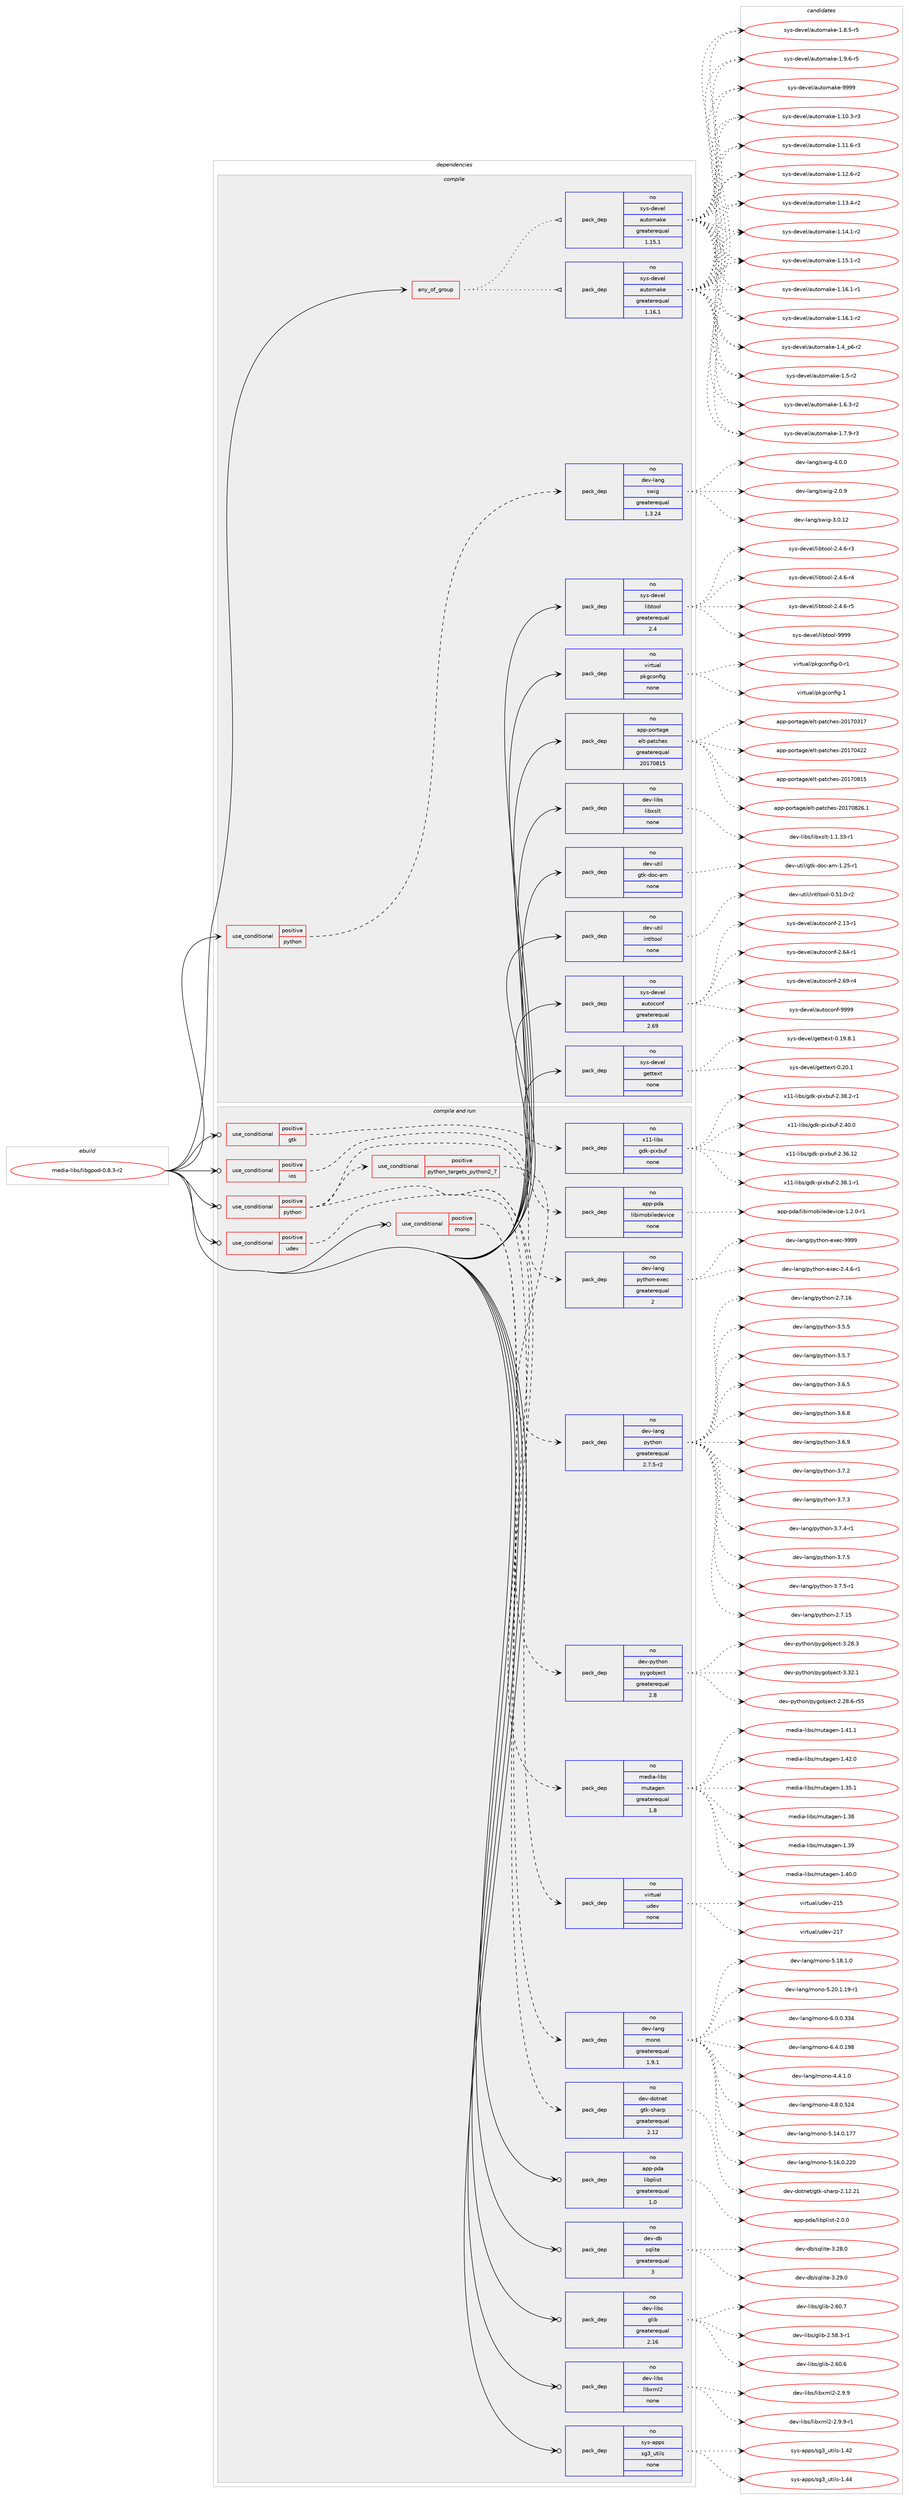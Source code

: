 digraph prolog {

# *************
# Graph options
# *************

newrank=true;
concentrate=true;
compound=true;
graph [rankdir=LR,fontname=Helvetica,fontsize=10,ranksep=1.5];#, ranksep=2.5, nodesep=0.2];
edge  [arrowhead=vee];
node  [fontname=Helvetica,fontsize=10];

# **********
# The ebuild
# **********

subgraph cluster_leftcol {
color=gray;
rank=same;
label=<<i>ebuild</i>>;
id [label="media-libs/libgpod-0.8.3-r2", color=red, width=4, href="../media-libs/libgpod-0.8.3-r2.svg"];
}

# ****************
# The dependencies
# ****************

subgraph cluster_midcol {
color=gray;
label=<<i>dependencies</i>>;
subgraph cluster_compile {
fillcolor="#eeeeee";
style=filled;
label=<<i>compile</i>>;
subgraph any13255 {
dependency787491 [label=<<TABLE BORDER="0" CELLBORDER="1" CELLSPACING="0" CELLPADDING="4"><TR><TD CELLPADDING="10">any_of_group</TD></TR></TABLE>>, shape=none, color=red];subgraph pack582276 {
dependency787492 [label=<<TABLE BORDER="0" CELLBORDER="1" CELLSPACING="0" CELLPADDING="4" WIDTH="220"><TR><TD ROWSPAN="6" CELLPADDING="30">pack_dep</TD></TR><TR><TD WIDTH="110">no</TD></TR><TR><TD>sys-devel</TD></TR><TR><TD>automake</TD></TR><TR><TD>greaterequal</TD></TR><TR><TD>1.16.1</TD></TR></TABLE>>, shape=none, color=blue];
}
dependency787491:e -> dependency787492:w [weight=20,style="dotted",arrowhead="oinv"];
subgraph pack582277 {
dependency787493 [label=<<TABLE BORDER="0" CELLBORDER="1" CELLSPACING="0" CELLPADDING="4" WIDTH="220"><TR><TD ROWSPAN="6" CELLPADDING="30">pack_dep</TD></TR><TR><TD WIDTH="110">no</TD></TR><TR><TD>sys-devel</TD></TR><TR><TD>automake</TD></TR><TR><TD>greaterequal</TD></TR><TR><TD>1.15.1</TD></TR></TABLE>>, shape=none, color=blue];
}
dependency787491:e -> dependency787493:w [weight=20,style="dotted",arrowhead="oinv"];
}
id:e -> dependency787491:w [weight=20,style="solid",arrowhead="vee"];
subgraph cond191527 {
dependency787494 [label=<<TABLE BORDER="0" CELLBORDER="1" CELLSPACING="0" CELLPADDING="4"><TR><TD ROWSPAN="3" CELLPADDING="10">use_conditional</TD></TR><TR><TD>positive</TD></TR><TR><TD>python</TD></TR></TABLE>>, shape=none, color=red];
subgraph pack582278 {
dependency787495 [label=<<TABLE BORDER="0" CELLBORDER="1" CELLSPACING="0" CELLPADDING="4" WIDTH="220"><TR><TD ROWSPAN="6" CELLPADDING="30">pack_dep</TD></TR><TR><TD WIDTH="110">no</TD></TR><TR><TD>dev-lang</TD></TR><TR><TD>swig</TD></TR><TR><TD>greaterequal</TD></TR><TR><TD>1.3.24</TD></TR></TABLE>>, shape=none, color=blue];
}
dependency787494:e -> dependency787495:w [weight=20,style="dashed",arrowhead="vee"];
}
id:e -> dependency787494:w [weight=20,style="solid",arrowhead="vee"];
subgraph pack582279 {
dependency787496 [label=<<TABLE BORDER="0" CELLBORDER="1" CELLSPACING="0" CELLPADDING="4" WIDTH="220"><TR><TD ROWSPAN="6" CELLPADDING="30">pack_dep</TD></TR><TR><TD WIDTH="110">no</TD></TR><TR><TD>app-portage</TD></TR><TR><TD>elt-patches</TD></TR><TR><TD>greaterequal</TD></TR><TR><TD>20170815</TD></TR></TABLE>>, shape=none, color=blue];
}
id:e -> dependency787496:w [weight=20,style="solid",arrowhead="vee"];
subgraph pack582280 {
dependency787497 [label=<<TABLE BORDER="0" CELLBORDER="1" CELLSPACING="0" CELLPADDING="4" WIDTH="220"><TR><TD ROWSPAN="6" CELLPADDING="30">pack_dep</TD></TR><TR><TD WIDTH="110">no</TD></TR><TR><TD>dev-libs</TD></TR><TR><TD>libxslt</TD></TR><TR><TD>none</TD></TR><TR><TD></TD></TR></TABLE>>, shape=none, color=blue];
}
id:e -> dependency787497:w [weight=20,style="solid",arrowhead="vee"];
subgraph pack582281 {
dependency787498 [label=<<TABLE BORDER="0" CELLBORDER="1" CELLSPACING="0" CELLPADDING="4" WIDTH="220"><TR><TD ROWSPAN="6" CELLPADDING="30">pack_dep</TD></TR><TR><TD WIDTH="110">no</TD></TR><TR><TD>dev-util</TD></TR><TR><TD>gtk-doc-am</TD></TR><TR><TD>none</TD></TR><TR><TD></TD></TR></TABLE>>, shape=none, color=blue];
}
id:e -> dependency787498:w [weight=20,style="solid",arrowhead="vee"];
subgraph pack582282 {
dependency787499 [label=<<TABLE BORDER="0" CELLBORDER="1" CELLSPACING="0" CELLPADDING="4" WIDTH="220"><TR><TD ROWSPAN="6" CELLPADDING="30">pack_dep</TD></TR><TR><TD WIDTH="110">no</TD></TR><TR><TD>dev-util</TD></TR><TR><TD>intltool</TD></TR><TR><TD>none</TD></TR><TR><TD></TD></TR></TABLE>>, shape=none, color=blue];
}
id:e -> dependency787499:w [weight=20,style="solid",arrowhead="vee"];
subgraph pack582283 {
dependency787500 [label=<<TABLE BORDER="0" CELLBORDER="1" CELLSPACING="0" CELLPADDING="4" WIDTH="220"><TR><TD ROWSPAN="6" CELLPADDING="30">pack_dep</TD></TR><TR><TD WIDTH="110">no</TD></TR><TR><TD>sys-devel</TD></TR><TR><TD>autoconf</TD></TR><TR><TD>greaterequal</TD></TR><TR><TD>2.69</TD></TR></TABLE>>, shape=none, color=blue];
}
id:e -> dependency787500:w [weight=20,style="solid",arrowhead="vee"];
subgraph pack582284 {
dependency787501 [label=<<TABLE BORDER="0" CELLBORDER="1" CELLSPACING="0" CELLPADDING="4" WIDTH="220"><TR><TD ROWSPAN="6" CELLPADDING="30">pack_dep</TD></TR><TR><TD WIDTH="110">no</TD></TR><TR><TD>sys-devel</TD></TR><TR><TD>gettext</TD></TR><TR><TD>none</TD></TR><TR><TD></TD></TR></TABLE>>, shape=none, color=blue];
}
id:e -> dependency787501:w [weight=20,style="solid",arrowhead="vee"];
subgraph pack582285 {
dependency787502 [label=<<TABLE BORDER="0" CELLBORDER="1" CELLSPACING="0" CELLPADDING="4" WIDTH="220"><TR><TD ROWSPAN="6" CELLPADDING="30">pack_dep</TD></TR><TR><TD WIDTH="110">no</TD></TR><TR><TD>sys-devel</TD></TR><TR><TD>libtool</TD></TR><TR><TD>greaterequal</TD></TR><TR><TD>2.4</TD></TR></TABLE>>, shape=none, color=blue];
}
id:e -> dependency787502:w [weight=20,style="solid",arrowhead="vee"];
subgraph pack582286 {
dependency787503 [label=<<TABLE BORDER="0" CELLBORDER="1" CELLSPACING="0" CELLPADDING="4" WIDTH="220"><TR><TD ROWSPAN="6" CELLPADDING="30">pack_dep</TD></TR><TR><TD WIDTH="110">no</TD></TR><TR><TD>virtual</TD></TR><TR><TD>pkgconfig</TD></TR><TR><TD>none</TD></TR><TR><TD></TD></TR></TABLE>>, shape=none, color=blue];
}
id:e -> dependency787503:w [weight=20,style="solid",arrowhead="vee"];
}
subgraph cluster_compileandrun {
fillcolor="#eeeeee";
style=filled;
label=<<i>compile and run</i>>;
subgraph cond191528 {
dependency787504 [label=<<TABLE BORDER="0" CELLBORDER="1" CELLSPACING="0" CELLPADDING="4"><TR><TD ROWSPAN="3" CELLPADDING="10">use_conditional</TD></TR><TR><TD>positive</TD></TR><TR><TD>gtk</TD></TR></TABLE>>, shape=none, color=red];
subgraph pack582287 {
dependency787505 [label=<<TABLE BORDER="0" CELLBORDER="1" CELLSPACING="0" CELLPADDING="4" WIDTH="220"><TR><TD ROWSPAN="6" CELLPADDING="30">pack_dep</TD></TR><TR><TD WIDTH="110">no</TD></TR><TR><TD>x11-libs</TD></TR><TR><TD>gdk-pixbuf</TD></TR><TR><TD>none</TD></TR><TR><TD></TD></TR></TABLE>>, shape=none, color=blue];
}
dependency787504:e -> dependency787505:w [weight=20,style="dashed",arrowhead="vee"];
}
id:e -> dependency787504:w [weight=20,style="solid",arrowhead="odotvee"];
subgraph cond191529 {
dependency787506 [label=<<TABLE BORDER="0" CELLBORDER="1" CELLSPACING="0" CELLPADDING="4"><TR><TD ROWSPAN="3" CELLPADDING="10">use_conditional</TD></TR><TR><TD>positive</TD></TR><TR><TD>ios</TD></TR></TABLE>>, shape=none, color=red];
subgraph pack582288 {
dependency787507 [label=<<TABLE BORDER="0" CELLBORDER="1" CELLSPACING="0" CELLPADDING="4" WIDTH="220"><TR><TD ROWSPAN="6" CELLPADDING="30">pack_dep</TD></TR><TR><TD WIDTH="110">no</TD></TR><TR><TD>app-pda</TD></TR><TR><TD>libimobiledevice</TD></TR><TR><TD>none</TD></TR><TR><TD></TD></TR></TABLE>>, shape=none, color=blue];
}
dependency787506:e -> dependency787507:w [weight=20,style="dashed",arrowhead="vee"];
}
id:e -> dependency787506:w [weight=20,style="solid",arrowhead="odotvee"];
subgraph cond191530 {
dependency787508 [label=<<TABLE BORDER="0" CELLBORDER="1" CELLSPACING="0" CELLPADDING="4"><TR><TD ROWSPAN="3" CELLPADDING="10">use_conditional</TD></TR><TR><TD>positive</TD></TR><TR><TD>mono</TD></TR></TABLE>>, shape=none, color=red];
subgraph pack582289 {
dependency787509 [label=<<TABLE BORDER="0" CELLBORDER="1" CELLSPACING="0" CELLPADDING="4" WIDTH="220"><TR><TD ROWSPAN="6" CELLPADDING="30">pack_dep</TD></TR><TR><TD WIDTH="110">no</TD></TR><TR><TD>dev-lang</TD></TR><TR><TD>mono</TD></TR><TR><TD>greaterequal</TD></TR><TR><TD>1.9.1</TD></TR></TABLE>>, shape=none, color=blue];
}
dependency787508:e -> dependency787509:w [weight=20,style="dashed",arrowhead="vee"];
subgraph pack582290 {
dependency787510 [label=<<TABLE BORDER="0" CELLBORDER="1" CELLSPACING="0" CELLPADDING="4" WIDTH="220"><TR><TD ROWSPAN="6" CELLPADDING="30">pack_dep</TD></TR><TR><TD WIDTH="110">no</TD></TR><TR><TD>dev-dotnet</TD></TR><TR><TD>gtk-sharp</TD></TR><TR><TD>greaterequal</TD></TR><TR><TD>2.12</TD></TR></TABLE>>, shape=none, color=blue];
}
dependency787508:e -> dependency787510:w [weight=20,style="dashed",arrowhead="vee"];
}
id:e -> dependency787508:w [weight=20,style="solid",arrowhead="odotvee"];
subgraph cond191531 {
dependency787511 [label=<<TABLE BORDER="0" CELLBORDER="1" CELLSPACING="0" CELLPADDING="4"><TR><TD ROWSPAN="3" CELLPADDING="10">use_conditional</TD></TR><TR><TD>positive</TD></TR><TR><TD>python</TD></TR></TABLE>>, shape=none, color=red];
subgraph cond191532 {
dependency787512 [label=<<TABLE BORDER="0" CELLBORDER="1" CELLSPACING="0" CELLPADDING="4"><TR><TD ROWSPAN="3" CELLPADDING="10">use_conditional</TD></TR><TR><TD>positive</TD></TR><TR><TD>python_targets_python2_7</TD></TR></TABLE>>, shape=none, color=red];
subgraph pack582291 {
dependency787513 [label=<<TABLE BORDER="0" CELLBORDER="1" CELLSPACING="0" CELLPADDING="4" WIDTH="220"><TR><TD ROWSPAN="6" CELLPADDING="30">pack_dep</TD></TR><TR><TD WIDTH="110">no</TD></TR><TR><TD>dev-lang</TD></TR><TR><TD>python</TD></TR><TR><TD>greaterequal</TD></TR><TR><TD>2.7.5-r2</TD></TR></TABLE>>, shape=none, color=blue];
}
dependency787512:e -> dependency787513:w [weight=20,style="dashed",arrowhead="vee"];
}
dependency787511:e -> dependency787512:w [weight=20,style="dashed",arrowhead="vee"];
subgraph pack582292 {
dependency787514 [label=<<TABLE BORDER="0" CELLBORDER="1" CELLSPACING="0" CELLPADDING="4" WIDTH="220"><TR><TD ROWSPAN="6" CELLPADDING="30">pack_dep</TD></TR><TR><TD WIDTH="110">no</TD></TR><TR><TD>dev-lang</TD></TR><TR><TD>python-exec</TD></TR><TR><TD>greaterequal</TD></TR><TR><TD>2</TD></TR></TABLE>>, shape=none, color=blue];
}
dependency787511:e -> dependency787514:w [weight=20,style="dashed",arrowhead="vee"];
subgraph pack582293 {
dependency787515 [label=<<TABLE BORDER="0" CELLBORDER="1" CELLSPACING="0" CELLPADDING="4" WIDTH="220"><TR><TD ROWSPAN="6" CELLPADDING="30">pack_dep</TD></TR><TR><TD WIDTH="110">no</TD></TR><TR><TD>media-libs</TD></TR><TR><TD>mutagen</TD></TR><TR><TD>greaterequal</TD></TR><TR><TD>1.8</TD></TR></TABLE>>, shape=none, color=blue];
}
dependency787511:e -> dependency787515:w [weight=20,style="dashed",arrowhead="vee"];
subgraph pack582294 {
dependency787516 [label=<<TABLE BORDER="0" CELLBORDER="1" CELLSPACING="0" CELLPADDING="4" WIDTH="220"><TR><TD ROWSPAN="6" CELLPADDING="30">pack_dep</TD></TR><TR><TD WIDTH="110">no</TD></TR><TR><TD>dev-python</TD></TR><TR><TD>pygobject</TD></TR><TR><TD>greaterequal</TD></TR><TR><TD>2.8</TD></TR></TABLE>>, shape=none, color=blue];
}
dependency787511:e -> dependency787516:w [weight=20,style="dashed",arrowhead="vee"];
}
id:e -> dependency787511:w [weight=20,style="solid",arrowhead="odotvee"];
subgraph cond191533 {
dependency787517 [label=<<TABLE BORDER="0" CELLBORDER="1" CELLSPACING="0" CELLPADDING="4"><TR><TD ROWSPAN="3" CELLPADDING="10">use_conditional</TD></TR><TR><TD>positive</TD></TR><TR><TD>udev</TD></TR></TABLE>>, shape=none, color=red];
subgraph pack582295 {
dependency787518 [label=<<TABLE BORDER="0" CELLBORDER="1" CELLSPACING="0" CELLPADDING="4" WIDTH="220"><TR><TD ROWSPAN="6" CELLPADDING="30">pack_dep</TD></TR><TR><TD WIDTH="110">no</TD></TR><TR><TD>virtual</TD></TR><TR><TD>udev</TD></TR><TR><TD>none</TD></TR><TR><TD></TD></TR></TABLE>>, shape=none, color=blue];
}
dependency787517:e -> dependency787518:w [weight=20,style="dashed",arrowhead="vee"];
}
id:e -> dependency787517:w [weight=20,style="solid",arrowhead="odotvee"];
subgraph pack582296 {
dependency787519 [label=<<TABLE BORDER="0" CELLBORDER="1" CELLSPACING="0" CELLPADDING="4" WIDTH="220"><TR><TD ROWSPAN="6" CELLPADDING="30">pack_dep</TD></TR><TR><TD WIDTH="110">no</TD></TR><TR><TD>app-pda</TD></TR><TR><TD>libplist</TD></TR><TR><TD>greaterequal</TD></TR><TR><TD>1.0</TD></TR></TABLE>>, shape=none, color=blue];
}
id:e -> dependency787519:w [weight=20,style="solid",arrowhead="odotvee"];
subgraph pack582297 {
dependency787520 [label=<<TABLE BORDER="0" CELLBORDER="1" CELLSPACING="0" CELLPADDING="4" WIDTH="220"><TR><TD ROWSPAN="6" CELLPADDING="30">pack_dep</TD></TR><TR><TD WIDTH="110">no</TD></TR><TR><TD>dev-db</TD></TR><TR><TD>sqlite</TD></TR><TR><TD>greaterequal</TD></TR><TR><TD>3</TD></TR></TABLE>>, shape=none, color=blue];
}
id:e -> dependency787520:w [weight=20,style="solid",arrowhead="odotvee"];
subgraph pack582298 {
dependency787521 [label=<<TABLE BORDER="0" CELLBORDER="1" CELLSPACING="0" CELLPADDING="4" WIDTH="220"><TR><TD ROWSPAN="6" CELLPADDING="30">pack_dep</TD></TR><TR><TD WIDTH="110">no</TD></TR><TR><TD>dev-libs</TD></TR><TR><TD>glib</TD></TR><TR><TD>greaterequal</TD></TR><TR><TD>2.16</TD></TR></TABLE>>, shape=none, color=blue];
}
id:e -> dependency787521:w [weight=20,style="solid",arrowhead="odotvee"];
subgraph pack582299 {
dependency787522 [label=<<TABLE BORDER="0" CELLBORDER="1" CELLSPACING="0" CELLPADDING="4" WIDTH="220"><TR><TD ROWSPAN="6" CELLPADDING="30">pack_dep</TD></TR><TR><TD WIDTH="110">no</TD></TR><TR><TD>dev-libs</TD></TR><TR><TD>libxml2</TD></TR><TR><TD>none</TD></TR><TR><TD></TD></TR></TABLE>>, shape=none, color=blue];
}
id:e -> dependency787522:w [weight=20,style="solid",arrowhead="odotvee"];
subgraph pack582300 {
dependency787523 [label=<<TABLE BORDER="0" CELLBORDER="1" CELLSPACING="0" CELLPADDING="4" WIDTH="220"><TR><TD ROWSPAN="6" CELLPADDING="30">pack_dep</TD></TR><TR><TD WIDTH="110">no</TD></TR><TR><TD>sys-apps</TD></TR><TR><TD>sg3_utils</TD></TR><TR><TD>none</TD></TR><TR><TD></TD></TR></TABLE>>, shape=none, color=blue];
}
id:e -> dependency787523:w [weight=20,style="solid",arrowhead="odotvee"];
}
subgraph cluster_run {
fillcolor="#eeeeee";
style=filled;
label=<<i>run</i>>;
}
}

# **************
# The candidates
# **************

subgraph cluster_choices {
rank=same;
color=gray;
label=<<i>candidates</i>>;

subgraph choice582276 {
color=black;
nodesep=1;
choice11512111545100101118101108479711711611110997107101454946494846514511451 [label="sys-devel/automake-1.10.3-r3", color=red, width=4,href="../sys-devel/automake-1.10.3-r3.svg"];
choice11512111545100101118101108479711711611110997107101454946494946544511451 [label="sys-devel/automake-1.11.6-r3", color=red, width=4,href="../sys-devel/automake-1.11.6-r3.svg"];
choice11512111545100101118101108479711711611110997107101454946495046544511450 [label="sys-devel/automake-1.12.6-r2", color=red, width=4,href="../sys-devel/automake-1.12.6-r2.svg"];
choice11512111545100101118101108479711711611110997107101454946495146524511450 [label="sys-devel/automake-1.13.4-r2", color=red, width=4,href="../sys-devel/automake-1.13.4-r2.svg"];
choice11512111545100101118101108479711711611110997107101454946495246494511450 [label="sys-devel/automake-1.14.1-r2", color=red, width=4,href="../sys-devel/automake-1.14.1-r2.svg"];
choice11512111545100101118101108479711711611110997107101454946495346494511450 [label="sys-devel/automake-1.15.1-r2", color=red, width=4,href="../sys-devel/automake-1.15.1-r2.svg"];
choice11512111545100101118101108479711711611110997107101454946495446494511449 [label="sys-devel/automake-1.16.1-r1", color=red, width=4,href="../sys-devel/automake-1.16.1-r1.svg"];
choice11512111545100101118101108479711711611110997107101454946495446494511450 [label="sys-devel/automake-1.16.1-r2", color=red, width=4,href="../sys-devel/automake-1.16.1-r2.svg"];
choice115121115451001011181011084797117116111109971071014549465295112544511450 [label="sys-devel/automake-1.4_p6-r2", color=red, width=4,href="../sys-devel/automake-1.4_p6-r2.svg"];
choice11512111545100101118101108479711711611110997107101454946534511450 [label="sys-devel/automake-1.5-r2", color=red, width=4,href="../sys-devel/automake-1.5-r2.svg"];
choice115121115451001011181011084797117116111109971071014549465446514511450 [label="sys-devel/automake-1.6.3-r2", color=red, width=4,href="../sys-devel/automake-1.6.3-r2.svg"];
choice115121115451001011181011084797117116111109971071014549465546574511451 [label="sys-devel/automake-1.7.9-r3", color=red, width=4,href="../sys-devel/automake-1.7.9-r3.svg"];
choice115121115451001011181011084797117116111109971071014549465646534511453 [label="sys-devel/automake-1.8.5-r5", color=red, width=4,href="../sys-devel/automake-1.8.5-r5.svg"];
choice115121115451001011181011084797117116111109971071014549465746544511453 [label="sys-devel/automake-1.9.6-r5", color=red, width=4,href="../sys-devel/automake-1.9.6-r5.svg"];
choice115121115451001011181011084797117116111109971071014557575757 [label="sys-devel/automake-9999", color=red, width=4,href="../sys-devel/automake-9999.svg"];
dependency787492:e -> choice11512111545100101118101108479711711611110997107101454946494846514511451:w [style=dotted,weight="100"];
dependency787492:e -> choice11512111545100101118101108479711711611110997107101454946494946544511451:w [style=dotted,weight="100"];
dependency787492:e -> choice11512111545100101118101108479711711611110997107101454946495046544511450:w [style=dotted,weight="100"];
dependency787492:e -> choice11512111545100101118101108479711711611110997107101454946495146524511450:w [style=dotted,weight="100"];
dependency787492:e -> choice11512111545100101118101108479711711611110997107101454946495246494511450:w [style=dotted,weight="100"];
dependency787492:e -> choice11512111545100101118101108479711711611110997107101454946495346494511450:w [style=dotted,weight="100"];
dependency787492:e -> choice11512111545100101118101108479711711611110997107101454946495446494511449:w [style=dotted,weight="100"];
dependency787492:e -> choice11512111545100101118101108479711711611110997107101454946495446494511450:w [style=dotted,weight="100"];
dependency787492:e -> choice115121115451001011181011084797117116111109971071014549465295112544511450:w [style=dotted,weight="100"];
dependency787492:e -> choice11512111545100101118101108479711711611110997107101454946534511450:w [style=dotted,weight="100"];
dependency787492:e -> choice115121115451001011181011084797117116111109971071014549465446514511450:w [style=dotted,weight="100"];
dependency787492:e -> choice115121115451001011181011084797117116111109971071014549465546574511451:w [style=dotted,weight="100"];
dependency787492:e -> choice115121115451001011181011084797117116111109971071014549465646534511453:w [style=dotted,weight="100"];
dependency787492:e -> choice115121115451001011181011084797117116111109971071014549465746544511453:w [style=dotted,weight="100"];
dependency787492:e -> choice115121115451001011181011084797117116111109971071014557575757:w [style=dotted,weight="100"];
}
subgraph choice582277 {
color=black;
nodesep=1;
choice11512111545100101118101108479711711611110997107101454946494846514511451 [label="sys-devel/automake-1.10.3-r3", color=red, width=4,href="../sys-devel/automake-1.10.3-r3.svg"];
choice11512111545100101118101108479711711611110997107101454946494946544511451 [label="sys-devel/automake-1.11.6-r3", color=red, width=4,href="../sys-devel/automake-1.11.6-r3.svg"];
choice11512111545100101118101108479711711611110997107101454946495046544511450 [label="sys-devel/automake-1.12.6-r2", color=red, width=4,href="../sys-devel/automake-1.12.6-r2.svg"];
choice11512111545100101118101108479711711611110997107101454946495146524511450 [label="sys-devel/automake-1.13.4-r2", color=red, width=4,href="../sys-devel/automake-1.13.4-r2.svg"];
choice11512111545100101118101108479711711611110997107101454946495246494511450 [label="sys-devel/automake-1.14.1-r2", color=red, width=4,href="../sys-devel/automake-1.14.1-r2.svg"];
choice11512111545100101118101108479711711611110997107101454946495346494511450 [label="sys-devel/automake-1.15.1-r2", color=red, width=4,href="../sys-devel/automake-1.15.1-r2.svg"];
choice11512111545100101118101108479711711611110997107101454946495446494511449 [label="sys-devel/automake-1.16.1-r1", color=red, width=4,href="../sys-devel/automake-1.16.1-r1.svg"];
choice11512111545100101118101108479711711611110997107101454946495446494511450 [label="sys-devel/automake-1.16.1-r2", color=red, width=4,href="../sys-devel/automake-1.16.1-r2.svg"];
choice115121115451001011181011084797117116111109971071014549465295112544511450 [label="sys-devel/automake-1.4_p6-r2", color=red, width=4,href="../sys-devel/automake-1.4_p6-r2.svg"];
choice11512111545100101118101108479711711611110997107101454946534511450 [label="sys-devel/automake-1.5-r2", color=red, width=4,href="../sys-devel/automake-1.5-r2.svg"];
choice115121115451001011181011084797117116111109971071014549465446514511450 [label="sys-devel/automake-1.6.3-r2", color=red, width=4,href="../sys-devel/automake-1.6.3-r2.svg"];
choice115121115451001011181011084797117116111109971071014549465546574511451 [label="sys-devel/automake-1.7.9-r3", color=red, width=4,href="../sys-devel/automake-1.7.9-r3.svg"];
choice115121115451001011181011084797117116111109971071014549465646534511453 [label="sys-devel/automake-1.8.5-r5", color=red, width=4,href="../sys-devel/automake-1.8.5-r5.svg"];
choice115121115451001011181011084797117116111109971071014549465746544511453 [label="sys-devel/automake-1.9.6-r5", color=red, width=4,href="../sys-devel/automake-1.9.6-r5.svg"];
choice115121115451001011181011084797117116111109971071014557575757 [label="sys-devel/automake-9999", color=red, width=4,href="../sys-devel/automake-9999.svg"];
dependency787493:e -> choice11512111545100101118101108479711711611110997107101454946494846514511451:w [style=dotted,weight="100"];
dependency787493:e -> choice11512111545100101118101108479711711611110997107101454946494946544511451:w [style=dotted,weight="100"];
dependency787493:e -> choice11512111545100101118101108479711711611110997107101454946495046544511450:w [style=dotted,weight="100"];
dependency787493:e -> choice11512111545100101118101108479711711611110997107101454946495146524511450:w [style=dotted,weight="100"];
dependency787493:e -> choice11512111545100101118101108479711711611110997107101454946495246494511450:w [style=dotted,weight="100"];
dependency787493:e -> choice11512111545100101118101108479711711611110997107101454946495346494511450:w [style=dotted,weight="100"];
dependency787493:e -> choice11512111545100101118101108479711711611110997107101454946495446494511449:w [style=dotted,weight="100"];
dependency787493:e -> choice11512111545100101118101108479711711611110997107101454946495446494511450:w [style=dotted,weight="100"];
dependency787493:e -> choice115121115451001011181011084797117116111109971071014549465295112544511450:w [style=dotted,weight="100"];
dependency787493:e -> choice11512111545100101118101108479711711611110997107101454946534511450:w [style=dotted,weight="100"];
dependency787493:e -> choice115121115451001011181011084797117116111109971071014549465446514511450:w [style=dotted,weight="100"];
dependency787493:e -> choice115121115451001011181011084797117116111109971071014549465546574511451:w [style=dotted,weight="100"];
dependency787493:e -> choice115121115451001011181011084797117116111109971071014549465646534511453:w [style=dotted,weight="100"];
dependency787493:e -> choice115121115451001011181011084797117116111109971071014549465746544511453:w [style=dotted,weight="100"];
dependency787493:e -> choice115121115451001011181011084797117116111109971071014557575757:w [style=dotted,weight="100"];
}
subgraph choice582278 {
color=black;
nodesep=1;
choice100101118451089711010347115119105103455046484657 [label="dev-lang/swig-2.0.9", color=red, width=4,href="../dev-lang/swig-2.0.9.svg"];
choice10010111845108971101034711511910510345514648464950 [label="dev-lang/swig-3.0.12", color=red, width=4,href="../dev-lang/swig-3.0.12.svg"];
choice100101118451089711010347115119105103455246484648 [label="dev-lang/swig-4.0.0", color=red, width=4,href="../dev-lang/swig-4.0.0.svg"];
dependency787495:e -> choice100101118451089711010347115119105103455046484657:w [style=dotted,weight="100"];
dependency787495:e -> choice10010111845108971101034711511910510345514648464950:w [style=dotted,weight="100"];
dependency787495:e -> choice100101118451089711010347115119105103455246484648:w [style=dotted,weight="100"];
}
subgraph choice582279 {
color=black;
nodesep=1;
choice97112112451121111141169710310147101108116451129711699104101115455048495548514955 [label="app-portage/elt-patches-20170317", color=red, width=4,href="../app-portage/elt-patches-20170317.svg"];
choice97112112451121111141169710310147101108116451129711699104101115455048495548525050 [label="app-portage/elt-patches-20170422", color=red, width=4,href="../app-portage/elt-patches-20170422.svg"];
choice97112112451121111141169710310147101108116451129711699104101115455048495548564953 [label="app-portage/elt-patches-20170815", color=red, width=4,href="../app-portage/elt-patches-20170815.svg"];
choice971121124511211111411697103101471011081164511297116991041011154550484955485650544649 [label="app-portage/elt-patches-20170826.1", color=red, width=4,href="../app-portage/elt-patches-20170826.1.svg"];
dependency787496:e -> choice97112112451121111141169710310147101108116451129711699104101115455048495548514955:w [style=dotted,weight="100"];
dependency787496:e -> choice97112112451121111141169710310147101108116451129711699104101115455048495548525050:w [style=dotted,weight="100"];
dependency787496:e -> choice97112112451121111141169710310147101108116451129711699104101115455048495548564953:w [style=dotted,weight="100"];
dependency787496:e -> choice971121124511211111411697103101471011081164511297116991041011154550484955485650544649:w [style=dotted,weight="100"];
}
subgraph choice582280 {
color=black;
nodesep=1;
choice10010111845108105981154710810598120115108116454946494651514511449 [label="dev-libs/libxslt-1.1.33-r1", color=red, width=4,href="../dev-libs/libxslt-1.1.33-r1.svg"];
dependency787497:e -> choice10010111845108105981154710810598120115108116454946494651514511449:w [style=dotted,weight="100"];
}
subgraph choice582281 {
color=black;
nodesep=1;
choice10010111845117116105108471031161074510011199459710945494650534511449 [label="dev-util/gtk-doc-am-1.25-r1", color=red, width=4,href="../dev-util/gtk-doc-am-1.25-r1.svg"];
dependency787498:e -> choice10010111845117116105108471031161074510011199459710945494650534511449:w [style=dotted,weight="100"];
}
subgraph choice582282 {
color=black;
nodesep=1;
choice1001011184511711610510847105110116108116111111108454846534946484511450 [label="dev-util/intltool-0.51.0-r2", color=red, width=4,href="../dev-util/intltool-0.51.0-r2.svg"];
dependency787499:e -> choice1001011184511711610510847105110116108116111111108454846534946484511450:w [style=dotted,weight="100"];
}
subgraph choice582283 {
color=black;
nodesep=1;
choice1151211154510010111810110847971171161119911111010245504649514511449 [label="sys-devel/autoconf-2.13-r1", color=red, width=4,href="../sys-devel/autoconf-2.13-r1.svg"];
choice1151211154510010111810110847971171161119911111010245504654524511449 [label="sys-devel/autoconf-2.64-r1", color=red, width=4,href="../sys-devel/autoconf-2.64-r1.svg"];
choice1151211154510010111810110847971171161119911111010245504654574511452 [label="sys-devel/autoconf-2.69-r4", color=red, width=4,href="../sys-devel/autoconf-2.69-r4.svg"];
choice115121115451001011181011084797117116111991111101024557575757 [label="sys-devel/autoconf-9999", color=red, width=4,href="../sys-devel/autoconf-9999.svg"];
dependency787500:e -> choice1151211154510010111810110847971171161119911111010245504649514511449:w [style=dotted,weight="100"];
dependency787500:e -> choice1151211154510010111810110847971171161119911111010245504654524511449:w [style=dotted,weight="100"];
dependency787500:e -> choice1151211154510010111810110847971171161119911111010245504654574511452:w [style=dotted,weight="100"];
dependency787500:e -> choice115121115451001011181011084797117116111991111101024557575757:w [style=dotted,weight="100"];
}
subgraph choice582284 {
color=black;
nodesep=1;
choice1151211154510010111810110847103101116116101120116454846495746564649 [label="sys-devel/gettext-0.19.8.1", color=red, width=4,href="../sys-devel/gettext-0.19.8.1.svg"];
choice115121115451001011181011084710310111611610112011645484650484649 [label="sys-devel/gettext-0.20.1", color=red, width=4,href="../sys-devel/gettext-0.20.1.svg"];
dependency787501:e -> choice1151211154510010111810110847103101116116101120116454846495746564649:w [style=dotted,weight="100"];
dependency787501:e -> choice115121115451001011181011084710310111611610112011645484650484649:w [style=dotted,weight="100"];
}
subgraph choice582285 {
color=black;
nodesep=1;
choice1151211154510010111810110847108105981161111111084550465246544511451 [label="sys-devel/libtool-2.4.6-r3", color=red, width=4,href="../sys-devel/libtool-2.4.6-r3.svg"];
choice1151211154510010111810110847108105981161111111084550465246544511452 [label="sys-devel/libtool-2.4.6-r4", color=red, width=4,href="../sys-devel/libtool-2.4.6-r4.svg"];
choice1151211154510010111810110847108105981161111111084550465246544511453 [label="sys-devel/libtool-2.4.6-r5", color=red, width=4,href="../sys-devel/libtool-2.4.6-r5.svg"];
choice1151211154510010111810110847108105981161111111084557575757 [label="sys-devel/libtool-9999", color=red, width=4,href="../sys-devel/libtool-9999.svg"];
dependency787502:e -> choice1151211154510010111810110847108105981161111111084550465246544511451:w [style=dotted,weight="100"];
dependency787502:e -> choice1151211154510010111810110847108105981161111111084550465246544511452:w [style=dotted,weight="100"];
dependency787502:e -> choice1151211154510010111810110847108105981161111111084550465246544511453:w [style=dotted,weight="100"];
dependency787502:e -> choice1151211154510010111810110847108105981161111111084557575757:w [style=dotted,weight="100"];
}
subgraph choice582286 {
color=black;
nodesep=1;
choice11810511411611797108471121071039911111010210510345484511449 [label="virtual/pkgconfig-0-r1", color=red, width=4,href="../virtual/pkgconfig-0-r1.svg"];
choice1181051141161179710847112107103991111101021051034549 [label="virtual/pkgconfig-1", color=red, width=4,href="../virtual/pkgconfig-1.svg"];
dependency787503:e -> choice11810511411611797108471121071039911111010210510345484511449:w [style=dotted,weight="100"];
dependency787503:e -> choice1181051141161179710847112107103991111101021051034549:w [style=dotted,weight="100"];
}
subgraph choice582287 {
color=black;
nodesep=1;
choice120494945108105981154710310010745112105120981171024550465154464950 [label="x11-libs/gdk-pixbuf-2.36.12", color=red, width=4,href="../x11-libs/gdk-pixbuf-2.36.12.svg"];
choice12049494510810598115471031001074511210512098117102455046515646494511449 [label="x11-libs/gdk-pixbuf-2.38.1-r1", color=red, width=4,href="../x11-libs/gdk-pixbuf-2.38.1-r1.svg"];
choice12049494510810598115471031001074511210512098117102455046515646504511449 [label="x11-libs/gdk-pixbuf-2.38.2-r1", color=red, width=4,href="../x11-libs/gdk-pixbuf-2.38.2-r1.svg"];
choice1204949451081059811547103100107451121051209811710245504652484648 [label="x11-libs/gdk-pixbuf-2.40.0", color=red, width=4,href="../x11-libs/gdk-pixbuf-2.40.0.svg"];
dependency787505:e -> choice120494945108105981154710310010745112105120981171024550465154464950:w [style=dotted,weight="100"];
dependency787505:e -> choice12049494510810598115471031001074511210512098117102455046515646494511449:w [style=dotted,weight="100"];
dependency787505:e -> choice12049494510810598115471031001074511210512098117102455046515646504511449:w [style=dotted,weight="100"];
dependency787505:e -> choice1204949451081059811547103100107451121051209811710245504652484648:w [style=dotted,weight="100"];
}
subgraph choice582288 {
color=black;
nodesep=1;
choice971121124511210097471081059810510911198105108101100101118105991014549465046484511449 [label="app-pda/libimobiledevice-1.2.0-r1", color=red, width=4,href="../app-pda/libimobiledevice-1.2.0-r1.svg"];
dependency787507:e -> choice971121124511210097471081059810510911198105108101100101118105991014549465046484511449:w [style=dotted,weight="100"];
}
subgraph choice582289 {
color=black;
nodesep=1;
choice1001011184510897110103471091111101114552465246494648 [label="dev-lang/mono-4.4.1.0", color=red, width=4,href="../dev-lang/mono-4.4.1.0.svg"];
choice10010111845108971101034710911111011145524656464846535052 [label="dev-lang/mono-4.8.0.524", color=red, width=4,href="../dev-lang/mono-4.8.0.524.svg"];
choice1001011184510897110103471091111101114553464952464846495555 [label="dev-lang/mono-5.14.0.177", color=red, width=4,href="../dev-lang/mono-5.14.0.177.svg"];
choice1001011184510897110103471091111101114553464954464846505048 [label="dev-lang/mono-5.16.0.220", color=red, width=4,href="../dev-lang/mono-5.16.0.220.svg"];
choice100101118451089711010347109111110111455346495646494648 [label="dev-lang/mono-5.18.1.0", color=red, width=4,href="../dev-lang/mono-5.18.1.0.svg"];
choice100101118451089711010347109111110111455346504846494649574511449 [label="dev-lang/mono-5.20.1.19-r1", color=red, width=4,href="../dev-lang/mono-5.20.1.19-r1.svg"];
choice10010111845108971101034710911111011145544648464846515152 [label="dev-lang/mono-6.0.0.334", color=red, width=4,href="../dev-lang/mono-6.0.0.334.svg"];
choice10010111845108971101034710911111011145544652464846495756 [label="dev-lang/mono-6.4.0.198", color=red, width=4,href="../dev-lang/mono-6.4.0.198.svg"];
dependency787509:e -> choice1001011184510897110103471091111101114552465246494648:w [style=dotted,weight="100"];
dependency787509:e -> choice10010111845108971101034710911111011145524656464846535052:w [style=dotted,weight="100"];
dependency787509:e -> choice1001011184510897110103471091111101114553464952464846495555:w [style=dotted,weight="100"];
dependency787509:e -> choice1001011184510897110103471091111101114553464954464846505048:w [style=dotted,weight="100"];
dependency787509:e -> choice100101118451089711010347109111110111455346495646494648:w [style=dotted,weight="100"];
dependency787509:e -> choice100101118451089711010347109111110111455346504846494649574511449:w [style=dotted,weight="100"];
dependency787509:e -> choice10010111845108971101034710911111011145544648464846515152:w [style=dotted,weight="100"];
dependency787509:e -> choice10010111845108971101034710911111011145544652464846495756:w [style=dotted,weight="100"];
}
subgraph choice582290 {
color=black;
nodesep=1;
choice100101118451001111161101011164710311610745115104971141124550464950465049 [label="dev-dotnet/gtk-sharp-2.12.21", color=red, width=4,href="../dev-dotnet/gtk-sharp-2.12.21.svg"];
dependency787510:e -> choice100101118451001111161101011164710311610745115104971141124550464950465049:w [style=dotted,weight="100"];
}
subgraph choice582291 {
color=black;
nodesep=1;
choice10010111845108971101034711212111610411111045504655464953 [label="dev-lang/python-2.7.15", color=red, width=4,href="../dev-lang/python-2.7.15.svg"];
choice10010111845108971101034711212111610411111045504655464954 [label="dev-lang/python-2.7.16", color=red, width=4,href="../dev-lang/python-2.7.16.svg"];
choice100101118451089711010347112121116104111110455146534653 [label="dev-lang/python-3.5.5", color=red, width=4,href="../dev-lang/python-3.5.5.svg"];
choice100101118451089711010347112121116104111110455146534655 [label="dev-lang/python-3.5.7", color=red, width=4,href="../dev-lang/python-3.5.7.svg"];
choice100101118451089711010347112121116104111110455146544653 [label="dev-lang/python-3.6.5", color=red, width=4,href="../dev-lang/python-3.6.5.svg"];
choice100101118451089711010347112121116104111110455146544656 [label="dev-lang/python-3.6.8", color=red, width=4,href="../dev-lang/python-3.6.8.svg"];
choice100101118451089711010347112121116104111110455146544657 [label="dev-lang/python-3.6.9", color=red, width=4,href="../dev-lang/python-3.6.9.svg"];
choice100101118451089711010347112121116104111110455146554650 [label="dev-lang/python-3.7.2", color=red, width=4,href="../dev-lang/python-3.7.2.svg"];
choice100101118451089711010347112121116104111110455146554651 [label="dev-lang/python-3.7.3", color=red, width=4,href="../dev-lang/python-3.7.3.svg"];
choice1001011184510897110103471121211161041111104551465546524511449 [label="dev-lang/python-3.7.4-r1", color=red, width=4,href="../dev-lang/python-3.7.4-r1.svg"];
choice100101118451089711010347112121116104111110455146554653 [label="dev-lang/python-3.7.5", color=red, width=4,href="../dev-lang/python-3.7.5.svg"];
choice1001011184510897110103471121211161041111104551465546534511449 [label="dev-lang/python-3.7.5-r1", color=red, width=4,href="../dev-lang/python-3.7.5-r1.svg"];
dependency787513:e -> choice10010111845108971101034711212111610411111045504655464953:w [style=dotted,weight="100"];
dependency787513:e -> choice10010111845108971101034711212111610411111045504655464954:w [style=dotted,weight="100"];
dependency787513:e -> choice100101118451089711010347112121116104111110455146534653:w [style=dotted,weight="100"];
dependency787513:e -> choice100101118451089711010347112121116104111110455146534655:w [style=dotted,weight="100"];
dependency787513:e -> choice100101118451089711010347112121116104111110455146544653:w [style=dotted,weight="100"];
dependency787513:e -> choice100101118451089711010347112121116104111110455146544656:w [style=dotted,weight="100"];
dependency787513:e -> choice100101118451089711010347112121116104111110455146544657:w [style=dotted,weight="100"];
dependency787513:e -> choice100101118451089711010347112121116104111110455146554650:w [style=dotted,weight="100"];
dependency787513:e -> choice100101118451089711010347112121116104111110455146554651:w [style=dotted,weight="100"];
dependency787513:e -> choice1001011184510897110103471121211161041111104551465546524511449:w [style=dotted,weight="100"];
dependency787513:e -> choice100101118451089711010347112121116104111110455146554653:w [style=dotted,weight="100"];
dependency787513:e -> choice1001011184510897110103471121211161041111104551465546534511449:w [style=dotted,weight="100"];
}
subgraph choice582292 {
color=black;
nodesep=1;
choice10010111845108971101034711212111610411111045101120101994550465246544511449 [label="dev-lang/python-exec-2.4.6-r1", color=red, width=4,href="../dev-lang/python-exec-2.4.6-r1.svg"];
choice10010111845108971101034711212111610411111045101120101994557575757 [label="dev-lang/python-exec-9999", color=red, width=4,href="../dev-lang/python-exec-9999.svg"];
dependency787514:e -> choice10010111845108971101034711212111610411111045101120101994550465246544511449:w [style=dotted,weight="100"];
dependency787514:e -> choice10010111845108971101034711212111610411111045101120101994557575757:w [style=dotted,weight="100"];
}
subgraph choice582293 {
color=black;
nodesep=1;
choice109101100105974510810598115471091171169710310111045494651534649 [label="media-libs/mutagen-1.35.1", color=red, width=4,href="../media-libs/mutagen-1.35.1.svg"];
choice10910110010597451081059811547109117116971031011104549465156 [label="media-libs/mutagen-1.38", color=red, width=4,href="../media-libs/mutagen-1.38.svg"];
choice10910110010597451081059811547109117116971031011104549465157 [label="media-libs/mutagen-1.39", color=red, width=4,href="../media-libs/mutagen-1.39.svg"];
choice109101100105974510810598115471091171169710310111045494652484648 [label="media-libs/mutagen-1.40.0", color=red, width=4,href="../media-libs/mutagen-1.40.0.svg"];
choice109101100105974510810598115471091171169710310111045494652494649 [label="media-libs/mutagen-1.41.1", color=red, width=4,href="../media-libs/mutagen-1.41.1.svg"];
choice109101100105974510810598115471091171169710310111045494652504648 [label="media-libs/mutagen-1.42.0", color=red, width=4,href="../media-libs/mutagen-1.42.0.svg"];
dependency787515:e -> choice109101100105974510810598115471091171169710310111045494651534649:w [style=dotted,weight="100"];
dependency787515:e -> choice10910110010597451081059811547109117116971031011104549465156:w [style=dotted,weight="100"];
dependency787515:e -> choice10910110010597451081059811547109117116971031011104549465157:w [style=dotted,weight="100"];
dependency787515:e -> choice109101100105974510810598115471091171169710310111045494652484648:w [style=dotted,weight="100"];
dependency787515:e -> choice109101100105974510810598115471091171169710310111045494652494649:w [style=dotted,weight="100"];
dependency787515:e -> choice109101100105974510810598115471091171169710310111045494652504648:w [style=dotted,weight="100"];
}
subgraph choice582294 {
color=black;
nodesep=1;
choice1001011184511212111610411111047112121103111981061019911645504650564654451145353 [label="dev-python/pygobject-2.28.6-r55", color=red, width=4,href="../dev-python/pygobject-2.28.6-r55.svg"];
choice1001011184511212111610411111047112121103111981061019911645514650564651 [label="dev-python/pygobject-3.28.3", color=red, width=4,href="../dev-python/pygobject-3.28.3.svg"];
choice1001011184511212111610411111047112121103111981061019911645514651504649 [label="dev-python/pygobject-3.32.1", color=red, width=4,href="../dev-python/pygobject-3.32.1.svg"];
dependency787516:e -> choice1001011184511212111610411111047112121103111981061019911645504650564654451145353:w [style=dotted,weight="100"];
dependency787516:e -> choice1001011184511212111610411111047112121103111981061019911645514650564651:w [style=dotted,weight="100"];
dependency787516:e -> choice1001011184511212111610411111047112121103111981061019911645514651504649:w [style=dotted,weight="100"];
}
subgraph choice582295 {
color=black;
nodesep=1;
choice118105114116117971084711710010111845504953 [label="virtual/udev-215", color=red, width=4,href="../virtual/udev-215.svg"];
choice118105114116117971084711710010111845504955 [label="virtual/udev-217", color=red, width=4,href="../virtual/udev-217.svg"];
dependency787518:e -> choice118105114116117971084711710010111845504953:w [style=dotted,weight="100"];
dependency787518:e -> choice118105114116117971084711710010111845504955:w [style=dotted,weight="100"];
}
subgraph choice582296 {
color=black;
nodesep=1;
choice9711211245112100974710810598112108105115116455046484648 [label="app-pda/libplist-2.0.0", color=red, width=4,href="../app-pda/libplist-2.0.0.svg"];
dependency787519:e -> choice9711211245112100974710810598112108105115116455046484648:w [style=dotted,weight="100"];
}
subgraph choice582297 {
color=black;
nodesep=1;
choice10010111845100984711511310810511610145514650564648 [label="dev-db/sqlite-3.28.0", color=red, width=4,href="../dev-db/sqlite-3.28.0.svg"];
choice10010111845100984711511310810511610145514650574648 [label="dev-db/sqlite-3.29.0", color=red, width=4,href="../dev-db/sqlite-3.29.0.svg"];
dependency787520:e -> choice10010111845100984711511310810511610145514650564648:w [style=dotted,weight="100"];
dependency787520:e -> choice10010111845100984711511310810511610145514650574648:w [style=dotted,weight="100"];
}
subgraph choice582298 {
color=black;
nodesep=1;
choice10010111845108105981154710310810598455046535646514511449 [label="dev-libs/glib-2.58.3-r1", color=red, width=4,href="../dev-libs/glib-2.58.3-r1.svg"];
choice1001011184510810598115471031081059845504654484654 [label="dev-libs/glib-2.60.6", color=red, width=4,href="../dev-libs/glib-2.60.6.svg"];
choice1001011184510810598115471031081059845504654484655 [label="dev-libs/glib-2.60.7", color=red, width=4,href="../dev-libs/glib-2.60.7.svg"];
dependency787521:e -> choice10010111845108105981154710310810598455046535646514511449:w [style=dotted,weight="100"];
dependency787521:e -> choice1001011184510810598115471031081059845504654484654:w [style=dotted,weight="100"];
dependency787521:e -> choice1001011184510810598115471031081059845504654484655:w [style=dotted,weight="100"];
}
subgraph choice582299 {
color=black;
nodesep=1;
choice1001011184510810598115471081059812010910850455046574657 [label="dev-libs/libxml2-2.9.9", color=red, width=4,href="../dev-libs/libxml2-2.9.9.svg"];
choice10010111845108105981154710810598120109108504550465746574511449 [label="dev-libs/libxml2-2.9.9-r1", color=red, width=4,href="../dev-libs/libxml2-2.9.9-r1.svg"];
dependency787522:e -> choice1001011184510810598115471081059812010910850455046574657:w [style=dotted,weight="100"];
dependency787522:e -> choice10010111845108105981154710810598120109108504550465746574511449:w [style=dotted,weight="100"];
}
subgraph choice582300 {
color=black;
nodesep=1;
choice11512111545971121121154711510351951171161051081154549465250 [label="sys-apps/sg3_utils-1.42", color=red, width=4,href="../sys-apps/sg3_utils-1.42.svg"];
choice11512111545971121121154711510351951171161051081154549465252 [label="sys-apps/sg3_utils-1.44", color=red, width=4,href="../sys-apps/sg3_utils-1.44.svg"];
dependency787523:e -> choice11512111545971121121154711510351951171161051081154549465250:w [style=dotted,weight="100"];
dependency787523:e -> choice11512111545971121121154711510351951171161051081154549465252:w [style=dotted,weight="100"];
}
}

}
